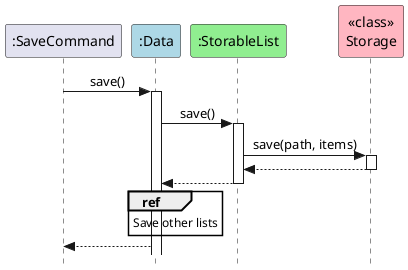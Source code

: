 @startuml
'https://plantuml.com/sequence-diagram
skinparam Style strictuml
skinparam SequenceMessageAlignment center
participant ":SaveCommand" as SaveCommand
participant ":Data" as Data #lightblue
participant ":StorableList" as StorableList #lightgreen
participant "<<class>>\nStorage" as Storage #lightpink


'autonumber
SaveCommand -> Data++ : save()
Data -> StorableList++ : save()
StorableList -> Storage++ : save(path, items)
Storage --> StorableList--
StorableList --> Data--
ref over Data : Save other lists
Data --> SaveCommand

@enduml